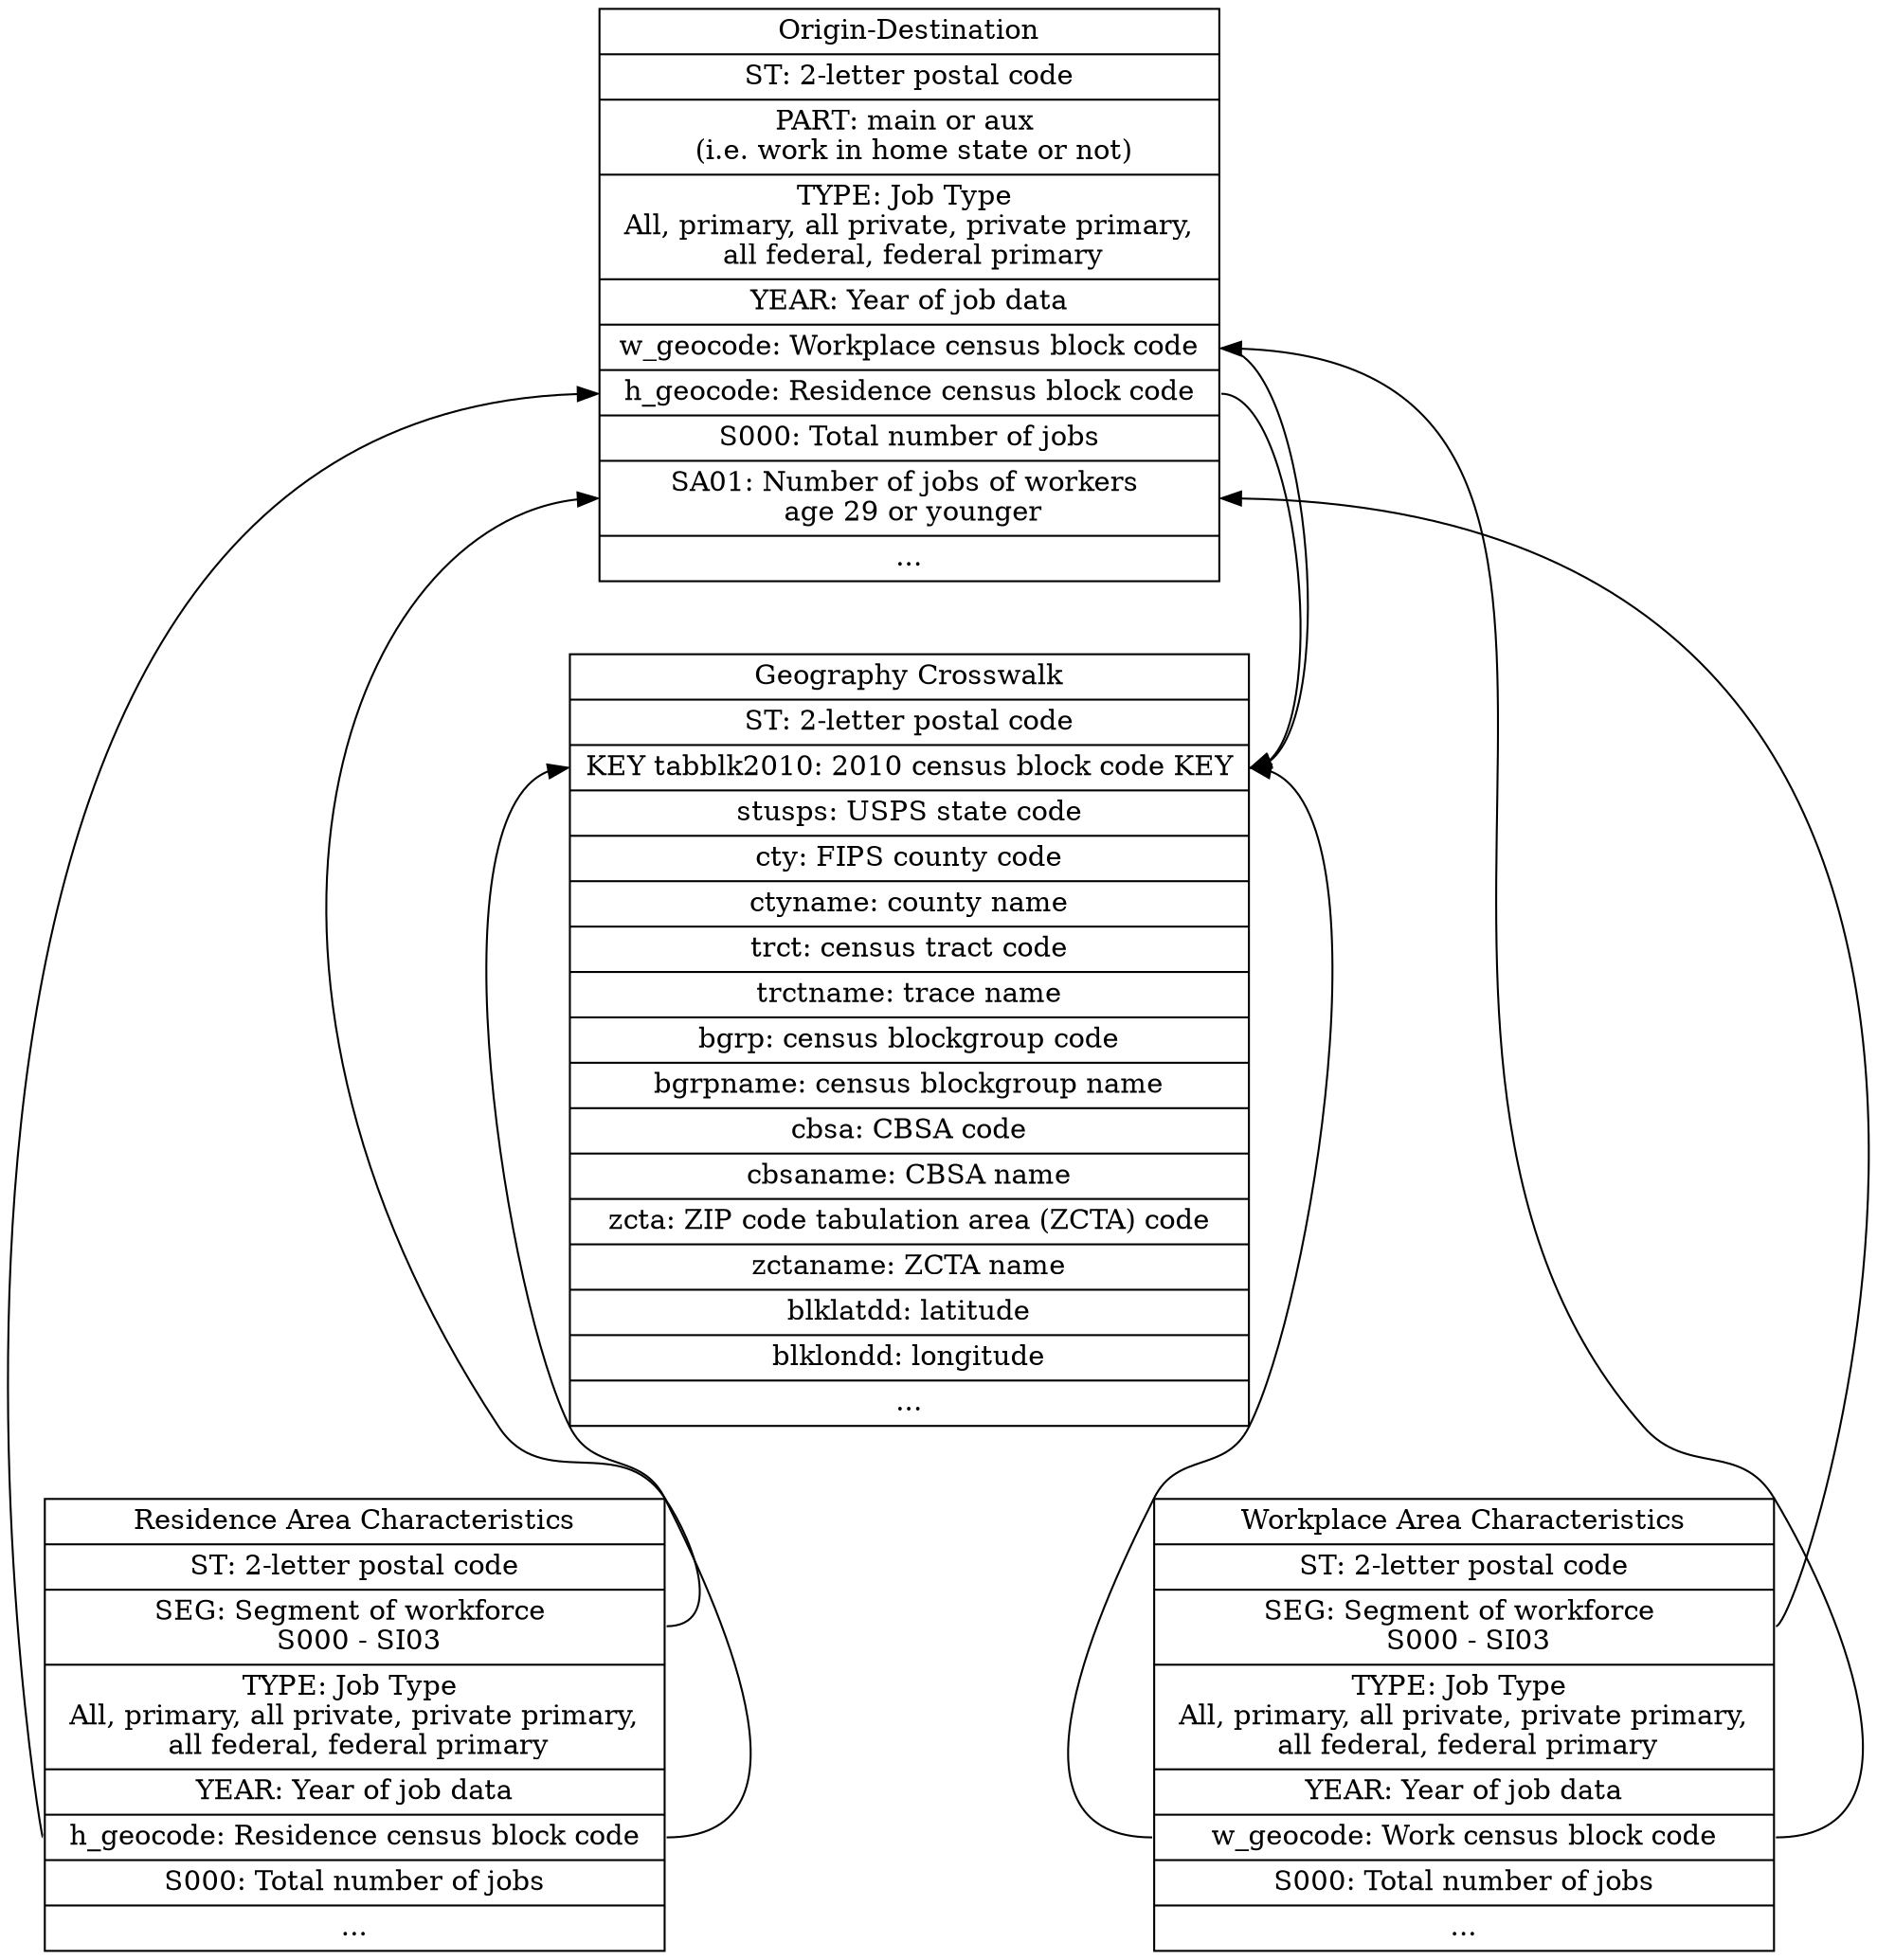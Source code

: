 digraph dfd{
    node[shape=record, rankdir=LR]
    nodesep=1

    od [label="{<f0> Origin-Destination \
        | <ST> ST: 2-letter postal code \
        | <PART> PART: main or aux \n (i.e. work in home state or not) \
        | <TYPE> TYPE: Job Type \n All, primary, all private, private primary, \n all federal, federal primary\
        | <YEAR> YEAR: Year of job data \
        | <w_geocode> w_geocode: Workplace census block code \
        | <h_geocode> h_geocode: Residence census block code \
        | S000: Total number of jobs \
        | <SA01> SA01: Number of jobs of workers \n age 29 or younger\
        | ... \
    }"]

    rac [label="{<f0> Residence Area Characteristics \
        | <ST> ST: 2-letter postal code \
        | <SEG> SEG: Segment of workforce \n S000 - SI03 \
        | <TYPE> TYPE: Job Type \n All, primary, all private, private primary, \n all federal, federal primary\
        | <YEAR> YEAR: Year of job data \
        | <h_geocode> h_geocode: Residence census block code \
        | S000: Total number of jobs \
        | ... \
    }"]

    rac:h_geocode -> od:h_geocode;
    rac:SEG -> od:SA01;

    wac [label="{<f0> Workplace Area Characteristics \
        | <ST> ST: 2-letter postal code \
        | <SEG> SEG: Segment of workforce \n S000 - SI03 \
        | <TYPE> TYPE: Job Type \n All, primary, all private, private primary, \n all federal, federal primary\
        | <YEAR> YEAR: Year of job data \
        | <w_geocode> w_geocode: Work census block code \
        | S000: Total number of jobs \
        | ... \
    }"]

    wac:w_geocode -> od:w_geocode;
    wac:SEG -> od:SA01;

    xwalk [label="{<f0> Geography Crosswalk \
        | <ST> ST: 2-letter postal code \
        | <tabblk2010> KEY tabblk2010: 2010 census block code KEY \
        | <stusps> stusps: USPS state code \
        | cty: FIPS county code \
        | ctyname: county name \
        | trct: census tract code \
        | trctname: trace name \
        | bgrp: census blockgroup code \
        | bgrpname: census blockgroup name \
        | cbsa: CBSA code \
        | cbsaname: CBSA name\
        | zcta: ZIP code tabulation area (ZCTA) code\
        | zctaname: ZCTA name\
        | blklatdd: latitude \
        | blklondd: longitude \
        | ... \
    }"]

    od:w_geocode -> xwalk:tabblk2010
    od:h_geocode -> xwalk:tabblk2010
    rac:h_geocode -> xwalk:tabblk2010
    wac:w_geocode -> xwalk:tabblk2010

    { rank=min; od };
    { rank=max; rac:f0, wac:f0 };


}
